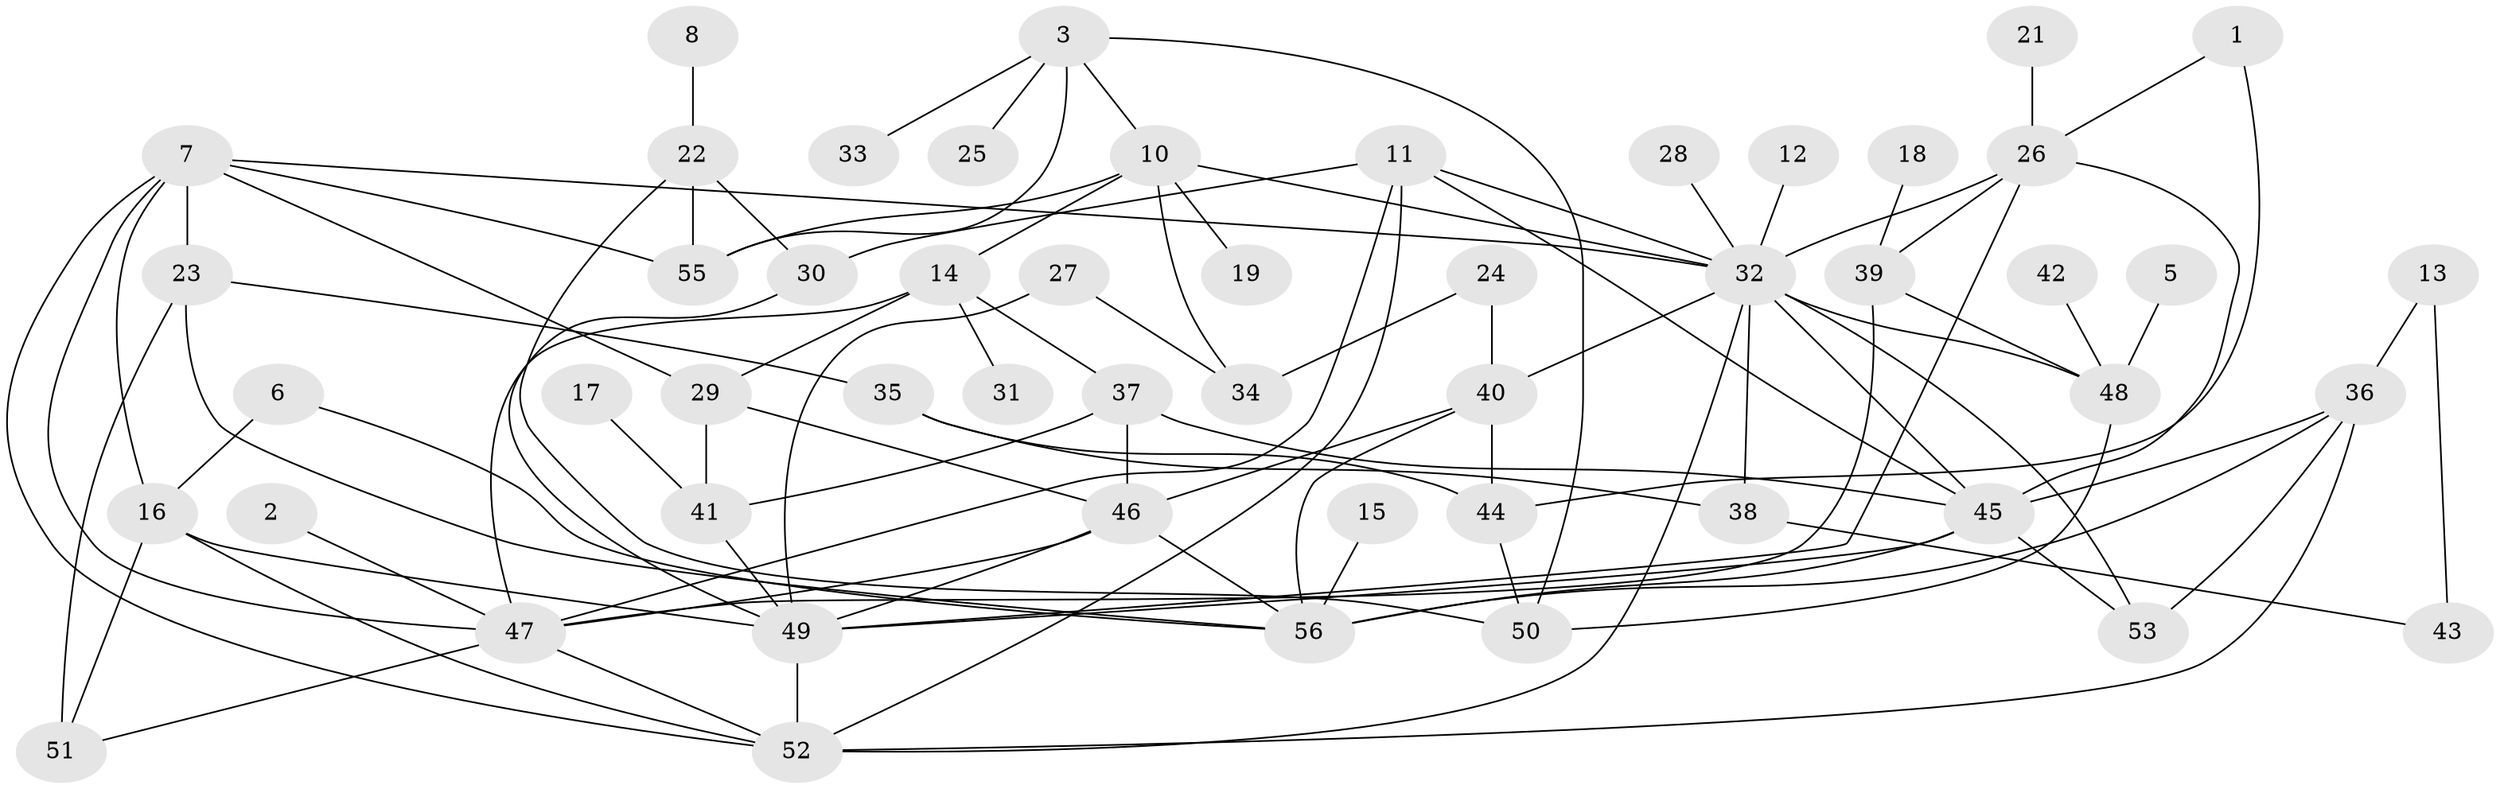 // original degree distribution, {2: 0.25, 3: 0.26785714285714285, 1: 0.1875, 7: 0.017857142857142856, 4: 0.14285714285714285, 0: 0.03571428571428571, 5: 0.044642857142857144, 6: 0.044642857142857144, 8: 0.008928571428571428}
// Generated by graph-tools (version 1.1) at 2025/49/03/09/25 03:49:10]
// undirected, 52 vertices, 95 edges
graph export_dot {
graph [start="1"]
  node [color=gray90,style=filled];
  1;
  2;
  3;
  5;
  6;
  7;
  8;
  10;
  11;
  12;
  13;
  14;
  15;
  16;
  17;
  18;
  19;
  21;
  22;
  23;
  24;
  25;
  26;
  27;
  28;
  29;
  30;
  31;
  32;
  33;
  34;
  35;
  36;
  37;
  38;
  39;
  40;
  41;
  42;
  43;
  44;
  45;
  46;
  47;
  48;
  49;
  50;
  51;
  52;
  53;
  55;
  56;
  1 -- 26 [weight=1.0];
  1 -- 44 [weight=1.0];
  2 -- 47 [weight=1.0];
  3 -- 10 [weight=1.0];
  3 -- 25 [weight=1.0];
  3 -- 33 [weight=1.0];
  3 -- 50 [weight=1.0];
  3 -- 55 [weight=1.0];
  5 -- 48 [weight=1.0];
  6 -- 16 [weight=1.0];
  6 -- 56 [weight=1.0];
  7 -- 16 [weight=1.0];
  7 -- 23 [weight=1.0];
  7 -- 29 [weight=1.0];
  7 -- 32 [weight=1.0];
  7 -- 47 [weight=1.0];
  7 -- 52 [weight=1.0];
  7 -- 55 [weight=1.0];
  8 -- 22 [weight=1.0];
  10 -- 14 [weight=1.0];
  10 -- 19 [weight=1.0];
  10 -- 32 [weight=1.0];
  10 -- 34 [weight=1.0];
  10 -- 55 [weight=1.0];
  11 -- 30 [weight=1.0];
  11 -- 32 [weight=1.0];
  11 -- 45 [weight=1.0];
  11 -- 47 [weight=1.0];
  11 -- 52 [weight=1.0];
  12 -- 32 [weight=1.0];
  13 -- 36 [weight=1.0];
  13 -- 43 [weight=1.0];
  14 -- 29 [weight=1.0];
  14 -- 31 [weight=1.0];
  14 -- 37 [weight=1.0];
  14 -- 47 [weight=1.0];
  15 -- 56 [weight=1.0];
  16 -- 49 [weight=1.0];
  16 -- 51 [weight=1.0];
  16 -- 52 [weight=1.0];
  17 -- 41 [weight=1.0];
  18 -- 39 [weight=1.0];
  21 -- 26 [weight=1.0];
  22 -- 30 [weight=1.0];
  22 -- 50 [weight=1.0];
  22 -- 55 [weight=1.0];
  23 -- 35 [weight=1.0];
  23 -- 51 [weight=1.0];
  23 -- 56 [weight=1.0];
  24 -- 34 [weight=1.0];
  24 -- 40 [weight=1.0];
  26 -- 32 [weight=1.0];
  26 -- 39 [weight=1.0];
  26 -- 45 [weight=1.0];
  26 -- 49 [weight=1.0];
  27 -- 34 [weight=1.0];
  27 -- 49 [weight=1.0];
  28 -- 32 [weight=1.0];
  29 -- 41 [weight=1.0];
  29 -- 46 [weight=1.0];
  30 -- 49 [weight=1.0];
  32 -- 38 [weight=1.0];
  32 -- 40 [weight=1.0];
  32 -- 45 [weight=1.0];
  32 -- 48 [weight=2.0];
  32 -- 52 [weight=1.0];
  32 -- 53 [weight=1.0];
  35 -- 38 [weight=1.0];
  35 -- 44 [weight=1.0];
  36 -- 45 [weight=1.0];
  36 -- 52 [weight=1.0];
  36 -- 53 [weight=1.0];
  36 -- 56 [weight=1.0];
  37 -- 41 [weight=1.0];
  37 -- 45 [weight=1.0];
  37 -- 46 [weight=1.0];
  38 -- 43 [weight=1.0];
  39 -- 47 [weight=1.0];
  39 -- 48 [weight=1.0];
  40 -- 44 [weight=1.0];
  40 -- 46 [weight=1.0];
  40 -- 56 [weight=1.0];
  41 -- 49 [weight=1.0];
  42 -- 48 [weight=1.0];
  44 -- 50 [weight=1.0];
  45 -- 49 [weight=1.0];
  45 -- 53 [weight=1.0];
  45 -- 56 [weight=1.0];
  46 -- 47 [weight=1.0];
  46 -- 49 [weight=1.0];
  46 -- 56 [weight=1.0];
  47 -- 51 [weight=1.0];
  47 -- 52 [weight=1.0];
  48 -- 50 [weight=1.0];
  49 -- 52 [weight=1.0];
}

